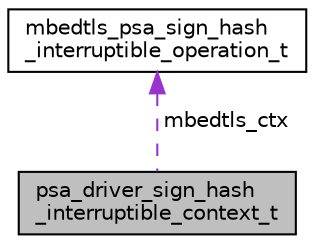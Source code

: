 digraph "psa_driver_sign_hash_interruptible_context_t"
{
 // LATEX_PDF_SIZE
  edge [fontname="Helvetica",fontsize="10",labelfontname="Helvetica",labelfontsize="10"];
  node [fontname="Helvetica",fontsize="10",shape=record];
  Node1 [label="psa_driver_sign_hash\l_interruptible_context_t",height=0.2,width=0.4,color="black", fillcolor="grey75", style="filled", fontcolor="black",tooltip=" "];
  Node2 -> Node1 [dir="back",color="darkorchid3",fontsize="10",style="dashed",label=" mbedtls_ctx" ,fontname="Helvetica"];
  Node2 [label="mbedtls_psa_sign_hash\l_interruptible_operation_t",height=0.2,width=0.4,color="black", fillcolor="white", style="filled",URL="$structmbedtls__psa__sign__hash__interruptible__operation__t.html",tooltip=" "];
}
